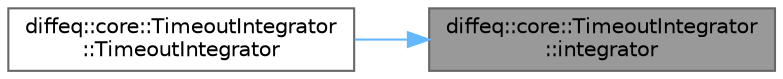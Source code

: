 digraph "diffeq::core::TimeoutIntegrator::integrator"
{
 // LATEX_PDF_SIZE
  bgcolor="transparent";
  edge [fontname=Helvetica,fontsize=10,labelfontname=Helvetica,labelfontsize=10];
  node [fontname=Helvetica,fontsize=10,shape=box,height=0.2,width=0.4];
  rankdir="RL";
  Node1 [id="Node000001",label="diffeq::core::TimeoutIntegrator\l::integrator",height=0.2,width=0.4,color="gray40", fillcolor="grey60", style="filled", fontcolor="black",tooltip="Access the underlying integrator."];
  Node1 -> Node2 [id="edge1_Node000001_Node000002",dir="back",color="steelblue1",style="solid",tooltip=" "];
  Node2 [id="Node000002",label="diffeq::core::TimeoutIntegrator\l::TimeoutIntegrator",height=0.2,width=0.4,color="grey40", fillcolor="white", style="filled",URL="$classdiffeq_1_1core_1_1_timeout_integrator.html#a67893c3d404d3a0a02f30b5c8d60e14d",tooltip="Construct timeout integrator with an existing integrator."];
}
